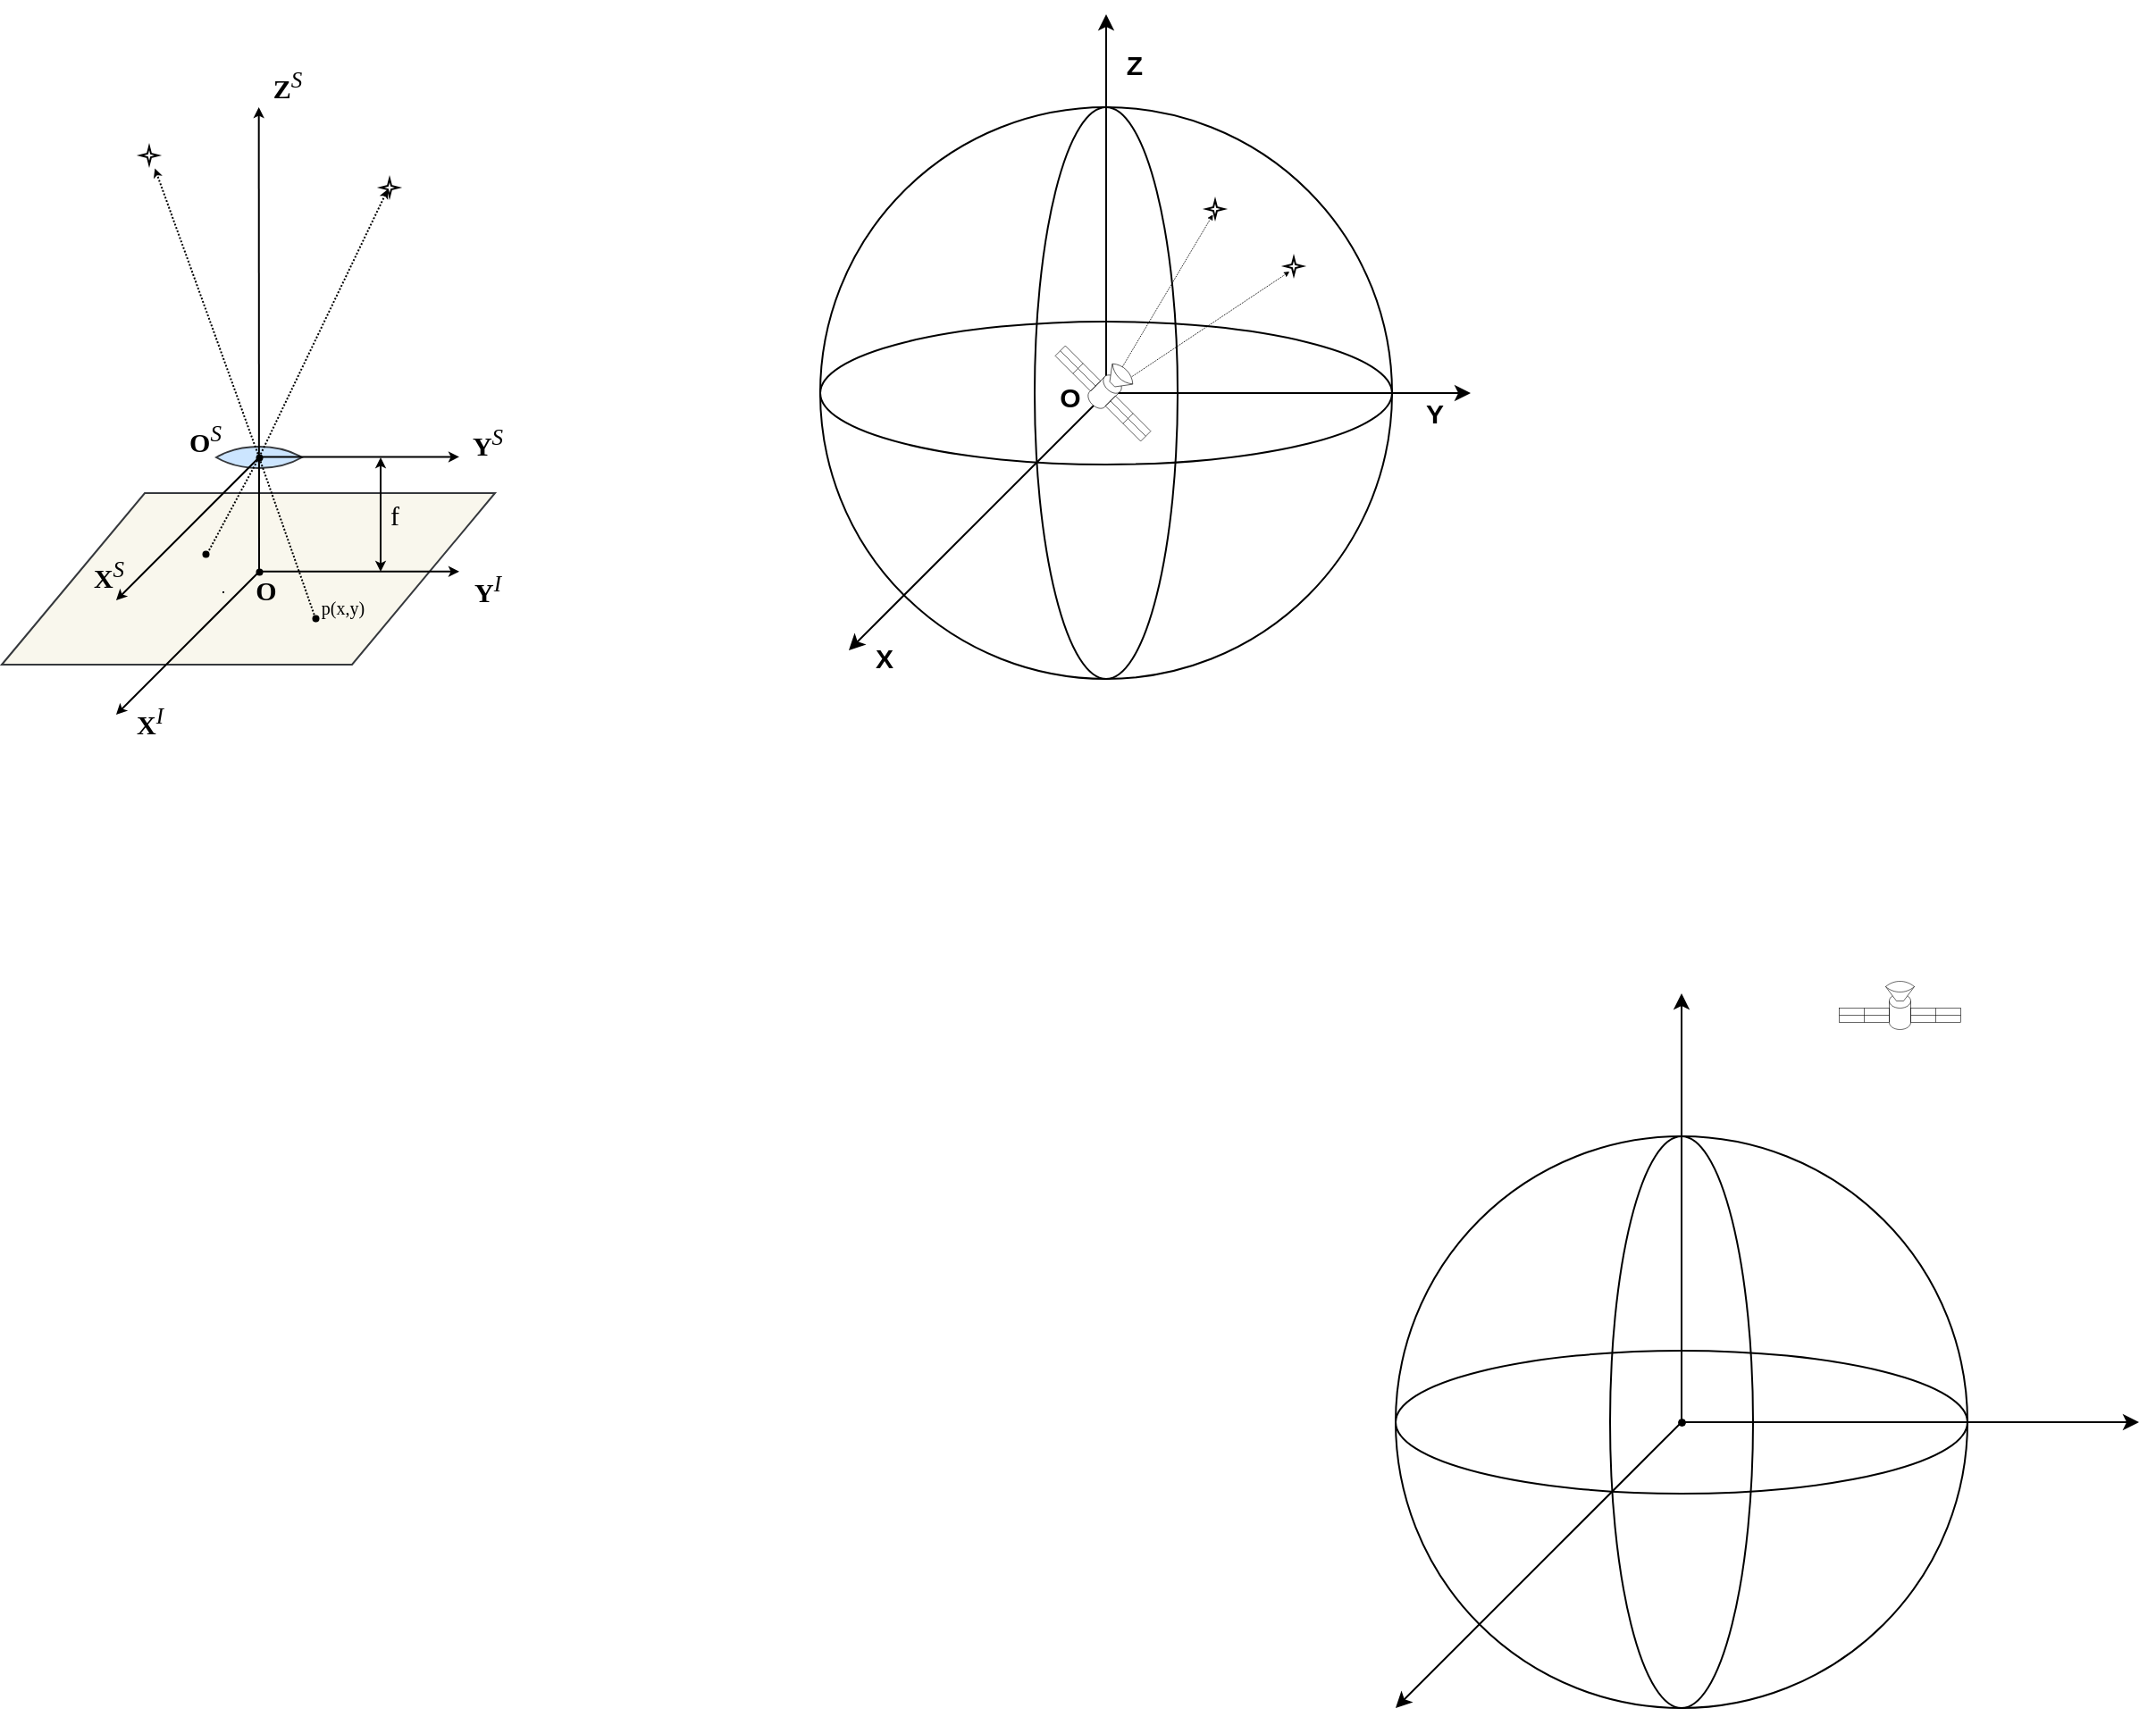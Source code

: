 <mxfile version="24.8.3">
  <diagram name="第 1 页" id="NaJTH4NIzMAEEksRiTwz">
    <mxGraphModel dx="1320" dy="711" grid="1" gridSize="4" guides="1" tooltips="1" connect="1" arrows="1" fold="1" page="1" pageScale="1" pageWidth="413" pageHeight="583" background="none" math="0" shadow="0">
      <root>
        <mxCell id="0" />
        <mxCell id="1" parent="0" />
        <mxCell id="goC1J3_DX9Ds1HvQO6Va-15" value="" style="shape=parallelogram;perimeter=parallelogramPerimeter;whiteSpace=wrap;html=1;fixedSize=1;size=80;fillColor=#f9f7ed;strokeColor=#36393d;" vertex="1" parent="1">
          <mxGeometry x="368" y="420" width="276" height="96" as="geometry" />
        </mxCell>
        <mxCell id="goC1J3_DX9Ds1HvQO6Va-205" value="" style="whiteSpace=wrap;html=1;shape=mxgraph.basic.pointed_oval;direction=south;fillColor=#cce5ff;strokeColor=#36393d;" vertex="1" parent="1">
          <mxGeometry x="488" y="392" width="48" height="16" as="geometry" />
        </mxCell>
        <mxCell id="goC1J3_DX9Ds1HvQO6Va-1" value="" style="endArrow=classic;html=1;rounded=0;endSize=3;" edge="1" parent="1">
          <mxGeometry width="50" height="50" relative="1" as="geometry">
            <mxPoint x="512" y="464" as="sourcePoint" />
            <mxPoint x="511.83" y="204" as="targetPoint" />
          </mxGeometry>
        </mxCell>
        <mxCell id="goC1J3_DX9Ds1HvQO6Va-2" value="" style="endArrow=classic;html=1;rounded=0;endSize=3;" edge="1" parent="1">
          <mxGeometry width="50" height="50" relative="1" as="geometry">
            <mxPoint x="512" y="399.71" as="sourcePoint" />
            <mxPoint x="624" y="399.71" as="targetPoint" />
          </mxGeometry>
        </mxCell>
        <mxCell id="goC1J3_DX9Ds1HvQO6Va-17" value="" style="endArrow=classic;html=1;rounded=0;endSize=3;" edge="1" parent="1" source="goC1J3_DX9Ds1HvQO6Va-210">
          <mxGeometry width="50" height="50" relative="1" as="geometry">
            <mxPoint x="508" y="396" as="sourcePoint" />
            <mxPoint x="432" y="480" as="targetPoint" />
          </mxGeometry>
        </mxCell>
        <mxCell id="goC1J3_DX9Ds1HvQO6Va-19" value="" style="verticalLabelPosition=bottom;verticalAlign=top;html=1;shape=mxgraph.basic.4_point_star_2;dx=0.8;" vertex="1" parent="1">
          <mxGeometry x="445.5" y="226" width="10" height="10" as="geometry" />
        </mxCell>
        <mxCell id="goC1J3_DX9Ds1HvQO6Va-22" value="" style="verticalLabelPosition=bottom;verticalAlign=top;html=1;shape=mxgraph.basic.4_point_star_2;dx=0.8;" vertex="1" parent="1">
          <mxGeometry x="580" y="244" width="10" height="10" as="geometry" />
        </mxCell>
        <mxCell id="goC1J3_DX9Ds1HvQO6Va-36" value="" style="endArrow=classic;html=1;rounded=0;endSize=3;" edge="1" parent="1">
          <mxGeometry width="50" height="50" relative="1" as="geometry">
            <mxPoint x="512" y="463.88" as="sourcePoint" />
            <mxPoint x="624" y="463.88" as="targetPoint" />
          </mxGeometry>
        </mxCell>
        <mxCell id="goC1J3_DX9Ds1HvQO6Va-37" value="" style="endArrow=classic;html=1;rounded=0;endSize=3;" edge="1" parent="1">
          <mxGeometry width="50" height="50" relative="1" as="geometry">
            <mxPoint x="512" y="464" as="sourcePoint" />
            <mxPoint x="432" y="544" as="targetPoint" />
          </mxGeometry>
        </mxCell>
        <mxCell id="goC1J3_DX9Ds1HvQO6Va-73" value="" style="ellipse;whiteSpace=wrap;html=1;shadow=0;direction=south;fillStyle=auto;fillColor=none;" vertex="1" parent="1">
          <mxGeometry x="1268" y="780" width="80" height="320" as="geometry" />
        </mxCell>
        <mxCell id="goC1J3_DX9Ds1HvQO6Va-145" value="" style="endArrow=classic;html=1;rounded=0;" edge="1" parent="1">
          <mxGeometry width="50" height="50" relative="1" as="geometry">
            <mxPoint x="1308" y="940" as="sourcePoint" />
            <mxPoint x="1308" y="700" as="targetPoint" />
          </mxGeometry>
        </mxCell>
        <mxCell id="goC1J3_DX9Ds1HvQO6Va-146" value="" style="endArrow=classic;html=1;rounded=0;" edge="1" parent="1">
          <mxGeometry width="50" height="50" relative="1" as="geometry">
            <mxPoint x="1308" y="940" as="sourcePoint" />
            <mxPoint x="1564" y="940" as="targetPoint" />
          </mxGeometry>
        </mxCell>
        <mxCell id="goC1J3_DX9Ds1HvQO6Va-147" value="" style="endArrow=classic;html=1;rounded=0;" edge="1" parent="1">
          <mxGeometry width="50" height="50" relative="1" as="geometry">
            <mxPoint x="1308" y="940" as="sourcePoint" />
            <mxPoint x="1148" y="1100" as="targetPoint" />
          </mxGeometry>
        </mxCell>
        <mxCell id="goC1J3_DX9Ds1HvQO6Va-148" value="" style="shape=waypoint;sketch=0;fillStyle=solid;size=6;pointerEvents=1;points=[];fillColor=none;resizable=0;rotatable=0;perimeter=centerPerimeter;snapToPoint=1;strokeWidth=0;" vertex="1" parent="1">
          <mxGeometry x="1298" y="930" width="20" height="20" as="geometry" />
        </mxCell>
        <mxCell id="goC1J3_DX9Ds1HvQO6Va-149" value="" style="ellipse;whiteSpace=wrap;html=1;shadow=0;direction=west;fillStyle=auto;fillColor=none;" vertex="1" parent="1">
          <mxGeometry x="1148" y="900" width="320" height="80" as="geometry" />
        </mxCell>
        <mxCell id="goC1J3_DX9Ds1HvQO6Va-150" value="" style="shape=waypoint;sketch=0;fillStyle=solid;size=6;pointerEvents=1;points=[];fillColor=none;resizable=0;rotatable=0;perimeter=centerPerimeter;snapToPoint=1;strokeWidth=0;" vertex="1" parent="1">
          <mxGeometry x="1298" y="930" width="20" height="20" as="geometry" />
        </mxCell>
        <mxCell id="goC1J3_DX9Ds1HvQO6Va-151" value="" style="ellipse;whiteSpace=wrap;html=1;aspect=fixed;fillColor=none;" vertex="1" parent="1">
          <mxGeometry x="1148" y="780" width="320" height="320" as="geometry" />
        </mxCell>
        <mxCell id="goC1J3_DX9Ds1HvQO6Va-152" value="" style="shape=waypoint;sketch=0;fillStyle=solid;size=6;pointerEvents=1;points=[];fillColor=none;resizable=0;rotatable=0;perimeter=centerPerimeter;snapToPoint=1;strokeWidth=0;" vertex="1" parent="1">
          <mxGeometry x="1298" y="930" width="20" height="20" as="geometry" />
        </mxCell>
        <mxCell id="goC1J3_DX9Ds1HvQO6Va-183" value="" style="group" vertex="1" connectable="0" parent="1">
          <mxGeometry x="1396" y="692" width="68" height="28" as="geometry" />
        </mxCell>
        <mxCell id="goC1J3_DX9Ds1HvQO6Va-155" value="" style="shape=cylinder3;whiteSpace=wrap;html=1;boundedLbl=1;backgroundOutline=1;size=4.0;fillColor=none;strokeWidth=0.3;" vertex="1" parent="goC1J3_DX9Ds1HvQO6Va-183">
          <mxGeometry x="28" y="8" width="12" height="20" as="geometry" />
        </mxCell>
        <mxCell id="goC1J3_DX9Ds1HvQO6Va-156" value="" style="rounded=0;whiteSpace=wrap;html=1;fillColor=none;strokeWidth=0.3;" vertex="1" parent="goC1J3_DX9Ds1HvQO6Va-183">
          <mxGeometry x="40" y="16" width="28" height="8" as="geometry" />
        </mxCell>
        <mxCell id="goC1J3_DX9Ds1HvQO6Va-157" value="" style="endArrow=none;html=1;rounded=0;exitX=0;exitY=0.5;exitDx=0;exitDy=0;entryX=1;entryY=0.5;entryDx=0;entryDy=0;strokeWidth=0.3;" edge="1" parent="goC1J3_DX9Ds1HvQO6Va-183" source="goC1J3_DX9Ds1HvQO6Va-156" target="goC1J3_DX9Ds1HvQO6Va-156">
          <mxGeometry width="50" height="50" relative="1" as="geometry">
            <mxPoint x="24" y="119" as="sourcePoint" />
            <mxPoint x="74" y="69" as="targetPoint" />
          </mxGeometry>
        </mxCell>
        <mxCell id="goC1J3_DX9Ds1HvQO6Va-158" value="" style="endArrow=none;html=1;rounded=0;entryX=0.5;entryY=0;entryDx=0;entryDy=0;exitX=0.5;exitY=1;exitDx=0;exitDy=0;strokeWidth=0.3;" edge="1" parent="goC1J3_DX9Ds1HvQO6Va-183" source="goC1J3_DX9Ds1HvQO6Va-156" target="goC1J3_DX9Ds1HvQO6Va-156">
          <mxGeometry width="50" height="50" relative="1" as="geometry">
            <mxPoint x="24" y="119" as="sourcePoint" />
            <mxPoint x="74" y="69" as="targetPoint" />
          </mxGeometry>
        </mxCell>
        <mxCell id="goC1J3_DX9Ds1HvQO6Va-159" value="" style="shape=trapezoid;perimeter=trapezoidPerimeter;whiteSpace=wrap;html=1;fixedSize=1;fillColor=default;flipV=1;size=6;strokeWidth=0.3;" vertex="1" parent="goC1J3_DX9Ds1HvQO6Va-183">
          <mxGeometry x="26" y="4" width="16" height="8" as="geometry" />
        </mxCell>
        <mxCell id="goC1J3_DX9Ds1HvQO6Va-160" value="" style="rounded=0;whiteSpace=wrap;html=1;fillColor=none;strokeWidth=0.3;" vertex="1" parent="goC1J3_DX9Ds1HvQO6Va-183">
          <mxGeometry y="16" width="28" height="8" as="geometry" />
        </mxCell>
        <mxCell id="goC1J3_DX9Ds1HvQO6Va-161" value="" style="endArrow=none;html=1;rounded=0;exitX=0;exitY=0.5;exitDx=0;exitDy=0;entryX=1;entryY=0.5;entryDx=0;entryDy=0;strokeWidth=0.3;" edge="1" parent="goC1J3_DX9Ds1HvQO6Va-183" source="goC1J3_DX9Ds1HvQO6Va-160" target="goC1J3_DX9Ds1HvQO6Va-160">
          <mxGeometry width="50" height="50" relative="1" as="geometry">
            <mxPoint x="-40" y="115" as="sourcePoint" />
            <mxPoint x="10" y="65" as="targetPoint" />
          </mxGeometry>
        </mxCell>
        <mxCell id="goC1J3_DX9Ds1HvQO6Va-162" value="" style="whiteSpace=wrap;html=1;shape=mxgraph.basic.pointed_oval;fillColor=default;direction=south;strokeWidth=0.3;" vertex="1" parent="goC1J3_DX9Ds1HvQO6Va-183">
          <mxGeometry x="26" width="16" height="8" as="geometry" />
        </mxCell>
        <mxCell id="goC1J3_DX9Ds1HvQO6Va-163" value="" style="endArrow=none;html=1;rounded=0;entryX=0.5;entryY=0;entryDx=0;entryDy=0;exitX=0.5;exitY=1;exitDx=0;exitDy=0;strokeWidth=0.3;" edge="1" parent="goC1J3_DX9Ds1HvQO6Va-183" source="goC1J3_DX9Ds1HvQO6Va-160" target="goC1J3_DX9Ds1HvQO6Va-160">
          <mxGeometry width="50" height="50" relative="1" as="geometry">
            <mxPoint x="-40" y="115" as="sourcePoint" />
            <mxPoint x="10" y="65" as="targetPoint" />
          </mxGeometry>
        </mxCell>
        <mxCell id="goC1J3_DX9Ds1HvQO6Va-209" value="" style="endArrow=classic;html=1;rounded=0;entryX=0.817;entryY=1.229;entryDx=0;entryDy=0;entryPerimeter=0;exitX=0.583;exitY=0.295;exitDx=0;exitDy=0;exitPerimeter=0;dashed=1;dashPattern=1 1;endSize=2;" edge="1" parent="1" source="goC1J3_DX9Ds1HvQO6Va-210" target="goC1J3_DX9Ds1HvQO6Va-19">
          <mxGeometry width="50" height="50" relative="1" as="geometry">
            <mxPoint x="553.5" y="360" as="sourcePoint" />
            <mxPoint x="600.5" y="300" as="targetPoint" />
          </mxGeometry>
        </mxCell>
        <mxCell id="goC1J3_DX9Ds1HvQO6Va-210" value="" style="shape=waypoint;sketch=0;fillStyle=solid;size=6;pointerEvents=1;points=[];fillColor=none;resizable=0;rotatable=0;perimeter=centerPerimeter;snapToPoint=1;strokeWidth=0;" vertex="1" parent="1">
          <mxGeometry x="502" y="390" width="20" height="20" as="geometry" />
        </mxCell>
        <mxCell id="goC1J3_DX9Ds1HvQO6Va-211" value="" style="shape=waypoint;sketch=0;fillStyle=solid;size=6;pointerEvents=1;points=[];fillColor=none;resizable=0;rotatable=0;perimeter=centerPerimeter;snapToPoint=1;strokeWidth=0;" vertex="1" parent="1">
          <mxGeometry x="502" y="454" width="20" height="20" as="geometry" />
        </mxCell>
        <mxCell id="goC1J3_DX9Ds1HvQO6Va-213" value="" style="endArrow=none;html=1;rounded=0;dashed=1;dashPattern=1 1;" edge="1" parent="1" source="goC1J3_DX9Ds1HvQO6Va-221" target="goC1J3_DX9Ds1HvQO6Va-210">
          <mxGeometry width="50" height="50" relative="1" as="geometry">
            <mxPoint x="544" y="492" as="sourcePoint" />
            <mxPoint x="578.5" y="496" as="targetPoint" />
          </mxGeometry>
        </mxCell>
        <mxCell id="goC1J3_DX9Ds1HvQO6Va-215" value="" style="endArrow=classic;html=1;rounded=0;entryX=0.4;entryY=0.6;entryDx=0;entryDy=0;entryPerimeter=0;dashed=1;dashPattern=1 1;endSize=2;" edge="1" parent="1" target="goC1J3_DX9Ds1HvQO6Va-22">
          <mxGeometry width="50" height="50" relative="1" as="geometry">
            <mxPoint x="512" y="400" as="sourcePoint" />
            <mxPoint x="563" y="222" as="targetPoint" />
          </mxGeometry>
        </mxCell>
        <mxCell id="goC1J3_DX9Ds1HvQO6Va-218" value="" style="endArrow=none;html=1;rounded=0;dashed=1;dashPattern=1 1;" edge="1" parent="1" target="goC1J3_DX9Ds1HvQO6Va-210">
          <mxGeometry width="50" height="50" relative="1" as="geometry">
            <mxPoint x="484" y="452" as="sourcePoint" />
            <mxPoint x="492" y="396" as="targetPoint" />
          </mxGeometry>
        </mxCell>
        <mxCell id="goC1J3_DX9Ds1HvQO6Va-220" value="" style="shape=waypoint;sketch=0;fillStyle=solid;size=6;pointerEvents=1;points=[];fillColor=none;resizable=0;rotatable=0;perimeter=centerPerimeter;snapToPoint=1;strokeWidth=0;" vertex="1" parent="1">
          <mxGeometry x="472" y="444" width="20" height="20" as="geometry" />
        </mxCell>
        <mxCell id="goC1J3_DX9Ds1HvQO6Va-224" value="" style="endArrow=none;html=1;rounded=0;dashed=1;dashPattern=1 1;" edge="1" parent="1">
          <mxGeometry width="50" height="50" relative="1" as="geometry">
            <mxPoint x="492" y="476" as="sourcePoint" />
            <mxPoint x="492" y="474" as="targetPoint" />
          </mxGeometry>
        </mxCell>
        <mxCell id="goC1J3_DX9Ds1HvQO6Va-225" value="" style="endArrow=none;html=1;rounded=0;dashed=1;dashPattern=1 1;" edge="1" parent="1" target="goC1J3_DX9Ds1HvQO6Va-221">
          <mxGeometry width="50" height="50" relative="1" as="geometry">
            <mxPoint x="544" y="492" as="sourcePoint" />
            <mxPoint x="512" y="400" as="targetPoint" />
          </mxGeometry>
        </mxCell>
        <mxCell id="goC1J3_DX9Ds1HvQO6Va-221" value="" style="shape=waypoint;sketch=0;fillStyle=solid;size=6;pointerEvents=1;points=[];fillColor=none;resizable=0;rotatable=0;perimeter=centerPerimeter;snapToPoint=1;strokeWidth=0;" vertex="1" parent="1">
          <mxGeometry x="533.5" y="480" width="20" height="20" as="geometry" />
        </mxCell>
        <mxCell id="goC1J3_DX9Ds1HvQO6Va-227" value="&lt;font face=&quot;Times New Roman&quot;&gt;X&lt;/font&gt;&lt;sup&gt;&lt;i style=&quot;font-weight: normal;&quot;&gt;&lt;font face=&quot;Comic Sans MS&quot;&gt;S&lt;/font&gt;&lt;/i&gt;&lt;/sup&gt;" style="text;strokeColor=none;align=center;fillColor=none;html=1;verticalAlign=middle;whiteSpace=wrap;rounded=0;fontStyle=1;fontSize=15;" vertex="1" parent="1">
          <mxGeometry x="420" y="458" width="16" height="16" as="geometry" />
        </mxCell>
        <mxCell id="goC1J3_DX9Ds1HvQO6Va-228" value="O" style="text;strokeColor=none;align=center;fillColor=none;html=1;verticalAlign=middle;whiteSpace=wrap;rounded=0;fontStyle=1;fontSize=15;fontFamily=Times New Roman;" vertex="1" parent="1">
          <mxGeometry x="508" y="466" width="16" height="16" as="geometry" />
        </mxCell>
        <mxCell id="goC1J3_DX9Ds1HvQO6Va-235" value="&lt;font face=&quot;Times New Roman&quot;&gt;Z&lt;/font&gt;&lt;sup&gt;&lt;i style=&quot;font-weight: normal;&quot;&gt;&lt;font face=&quot;Comic Sans MS&quot;&gt;S&lt;/font&gt;&lt;/i&gt;&lt;/sup&gt;" style="text;strokeColor=none;align=center;fillColor=none;html=1;verticalAlign=middle;whiteSpace=wrap;rounded=0;fontStyle=1;fontSize=15;" vertex="1" parent="1">
          <mxGeometry x="520" y="184" width="16" height="16" as="geometry" />
        </mxCell>
        <mxCell id="goC1J3_DX9Ds1HvQO6Va-237" value="&lt;font face=&quot;Times New Roman&quot;&gt;Y&lt;/font&gt;&lt;sup&gt;&lt;i style=&quot;font-weight: normal;&quot;&gt;&lt;font face=&quot;Comic Sans MS&quot;&gt;S&lt;/font&gt;&lt;/i&gt;&lt;/sup&gt;" style="text;strokeColor=none;align=center;fillColor=none;html=1;verticalAlign=middle;whiteSpace=wrap;rounded=0;fontStyle=1;fontSize=15;" vertex="1" parent="1">
          <mxGeometry x="632" y="384" width="16" height="16" as="geometry" />
        </mxCell>
        <mxCell id="goC1J3_DX9Ds1HvQO6Va-238" value="&lt;font face=&quot;Times New Roman&quot;&gt;X&lt;/font&gt;&lt;sup&gt;&lt;i style=&quot;font-weight: normal;&quot;&gt;&lt;font face=&quot;Comic Sans MS&quot;&gt;I&lt;/font&gt;&lt;/i&gt;&lt;/sup&gt;" style="text;strokeColor=none;align=center;fillColor=none;html=1;verticalAlign=middle;whiteSpace=wrap;rounded=0;fontStyle=1;fontSize=15;" vertex="1" parent="1">
          <mxGeometry x="442.5" y="540" width="16" height="16" as="geometry" />
        </mxCell>
        <mxCell id="goC1J3_DX9Ds1HvQO6Va-239" value="&lt;font face=&quot;Times New Roman&quot;&gt;O&lt;/font&gt;&lt;sup&gt;&lt;i style=&quot;font-weight: normal;&quot;&gt;&lt;font face=&quot;Comic Sans MS&quot;&gt;S&lt;/font&gt;&lt;/i&gt;&lt;/sup&gt;" style="text;strokeColor=none;align=center;fillColor=none;html=1;verticalAlign=middle;whiteSpace=wrap;rounded=0;fontStyle=1;fontSize=15;" vertex="1" parent="1">
          <mxGeometry x="474" y="382" width="16" height="16" as="geometry" />
        </mxCell>
        <mxCell id="goC1J3_DX9Ds1HvQO6Va-240" value="&lt;font face=&quot;Times New Roman&quot;&gt;Y&lt;/font&gt;&lt;sup&gt;&lt;i style=&quot;font-weight: normal;&quot;&gt;&lt;font face=&quot;Comic Sans MS&quot;&gt;I&lt;/font&gt;&lt;/i&gt;&lt;/sup&gt;" style="text;strokeColor=none;align=center;fillColor=none;html=1;verticalAlign=middle;whiteSpace=wrap;rounded=0;fontStyle=1;fontSize=15;" vertex="1" parent="1">
          <mxGeometry x="632" y="466" width="16" height="16" as="geometry" />
        </mxCell>
        <mxCell id="goC1J3_DX9Ds1HvQO6Va-242" value="" style="endArrow=classic;startArrow=classic;html=1;rounded=0;startSize=3;endSize=3;" edge="1" parent="1">
          <mxGeometry width="50" height="50" relative="1" as="geometry">
            <mxPoint x="580" y="464" as="sourcePoint" />
            <mxPoint x="580" y="400" as="targetPoint" />
          </mxGeometry>
        </mxCell>
        <mxCell id="goC1J3_DX9Ds1HvQO6Va-243" value="&lt;pre&gt;&lt;font face=&quot;Comic Sans MS&quot;&gt;f&lt;/font&gt;&lt;/pre&gt;" style="text;strokeColor=none;align=center;fillColor=none;html=1;verticalAlign=middle;whiteSpace=wrap;rounded=0;fontStyle=0;fontSize=15;" vertex="1" parent="1">
          <mxGeometry x="580" y="424" width="16" height="16" as="geometry" />
        </mxCell>
        <mxCell id="goC1J3_DX9Ds1HvQO6Va-244" value="&lt;pre&gt;&lt;font style=&quot;font-size: 10px;&quot; face=&quot;Times New Roman&quot;&gt;p(x,y)&lt;/font&gt;&lt;/pre&gt;" style="text;strokeColor=none;align=center;fillColor=none;html=1;verticalAlign=middle;whiteSpace=wrap;rounded=0;fontStyle=0;fontSize=15;" vertex="1" parent="1">
          <mxGeometry x="550.5" y="474" width="16" height="16" as="geometry" />
        </mxCell>
        <mxCell id="goC1J3_DX9Ds1HvQO6Va-173" value="" style="ellipse;whiteSpace=wrap;html=1;shadow=0;direction=south;fillStyle=auto;fillColor=none;" vertex="1" parent="1">
          <mxGeometry x="946" y="204" width="80" height="320" as="geometry" />
        </mxCell>
        <mxCell id="goC1J3_DX9Ds1HvQO6Va-174" value="" style="endArrow=classic;html=1;rounded=0;" edge="1" parent="1">
          <mxGeometry width="50" height="50" relative="1" as="geometry">
            <mxPoint x="986" y="364" as="sourcePoint" />
            <mxPoint x="986" y="152" as="targetPoint" />
          </mxGeometry>
        </mxCell>
        <mxCell id="goC1J3_DX9Ds1HvQO6Va-175" value="" style="endArrow=classic;html=1;rounded=0;" edge="1" parent="1">
          <mxGeometry width="50" height="50" relative="1" as="geometry">
            <mxPoint x="986" y="364" as="sourcePoint" />
            <mxPoint x="1190" y="364" as="targetPoint" />
          </mxGeometry>
        </mxCell>
        <mxCell id="goC1J3_DX9Ds1HvQO6Va-176" value="" style="endArrow=classic;html=1;rounded=0;" edge="1" parent="1">
          <mxGeometry width="50" height="50" relative="1" as="geometry">
            <mxPoint x="986" y="364" as="sourcePoint" />
            <mxPoint x="842" y="508" as="targetPoint" />
          </mxGeometry>
        </mxCell>
        <mxCell id="goC1J3_DX9Ds1HvQO6Va-177" value="" style="shape=waypoint;sketch=0;fillStyle=solid;size=6;pointerEvents=1;points=[];fillColor=none;resizable=0;rotatable=0;perimeter=centerPerimeter;snapToPoint=1;strokeWidth=0;" vertex="1" parent="1">
          <mxGeometry x="976" y="354" width="20" height="20" as="geometry" />
        </mxCell>
        <mxCell id="goC1J3_DX9Ds1HvQO6Va-178" value="" style="ellipse;whiteSpace=wrap;html=1;shadow=0;direction=west;fillStyle=auto;fillColor=none;" vertex="1" parent="1">
          <mxGeometry x="826" y="324" width="320" height="80" as="geometry" />
        </mxCell>
        <mxCell id="goC1J3_DX9Ds1HvQO6Va-179" value="" style="shape=waypoint;sketch=0;fillStyle=solid;size=6;pointerEvents=1;points=[];fillColor=none;resizable=0;rotatable=0;perimeter=centerPerimeter;snapToPoint=1;strokeWidth=0;" vertex="1" parent="1">
          <mxGeometry x="976" y="354" width="20" height="20" as="geometry" />
        </mxCell>
        <mxCell id="goC1J3_DX9Ds1HvQO6Va-180" value="" style="ellipse;whiteSpace=wrap;html=1;aspect=fixed;fillColor=none;" vertex="1" parent="1">
          <mxGeometry x="826" y="204" width="320" height="320" as="geometry" />
        </mxCell>
        <mxCell id="goC1J3_DX9Ds1HvQO6Va-181" value="" style="shape=waypoint;sketch=0;fillStyle=solid;size=6;pointerEvents=1;points=[];fillColor=none;resizable=0;rotatable=0;perimeter=centerPerimeter;snapToPoint=1;strokeWidth=0;" vertex="1" parent="1">
          <mxGeometry x="976" y="354" width="20" height="20" as="geometry" />
        </mxCell>
        <mxCell id="goC1J3_DX9Ds1HvQO6Va-195" value="" style="verticalLabelPosition=bottom;verticalAlign=top;html=1;shape=mxgraph.basic.4_point_star_2;dx=0.8;" vertex="1" parent="1">
          <mxGeometry x="1042" y="256" width="10" height="10" as="geometry" />
        </mxCell>
        <mxCell id="goC1J3_DX9Ds1HvQO6Va-196" value="" style="verticalLabelPosition=bottom;verticalAlign=top;html=1;shape=mxgraph.basic.4_point_star_2;dx=0.8;" vertex="1" parent="1">
          <mxGeometry x="1086" y="288" width="10" height="10" as="geometry" />
        </mxCell>
        <mxCell id="goC1J3_DX9Ds1HvQO6Va-198" value="" style="endArrow=classic;html=1;rounded=0;strokeWidth=0.5;dashed=1;dashPattern=1 1;endSize=2;entryX=0.354;entryY=0.781;entryDx=0;entryDy=0;entryPerimeter=0;" edge="1" parent="1" source="goC1J3_DX9Ds1HvQO6Va-181" target="goC1J3_DX9Ds1HvQO6Va-195">
          <mxGeometry width="50" height="50" relative="1" as="geometry">
            <mxPoint x="906" y="294" as="sourcePoint" />
            <mxPoint x="956" y="244" as="targetPoint" />
          </mxGeometry>
        </mxCell>
        <mxCell id="goC1J3_DX9Ds1HvQO6Va-200" value="" style="endArrow=classic;html=1;rounded=0;strokeWidth=0.5;dashed=1;dashPattern=1 1;endSize=2;entryX=0.242;entryY=0.773;entryDx=0;entryDy=0;entryPerimeter=0;" edge="1" parent="1" source="goC1J3_DX9Ds1HvQO6Va-181" target="goC1J3_DX9Ds1HvQO6Va-196">
          <mxGeometry width="50" height="50" relative="1" as="geometry">
            <mxPoint x="990" y="368" as="sourcePoint" />
            <mxPoint x="1050" y="268" as="targetPoint" />
          </mxGeometry>
        </mxCell>
        <mxCell id="goC1J3_DX9Ds1HvQO6Va-194" value="" style="group;rotation=45;" vertex="1" connectable="0" parent="1">
          <mxGeometry x="954" y="346" width="68" height="28" as="geometry" />
        </mxCell>
        <mxCell id="goC1J3_DX9Ds1HvQO6Va-185" value="" style="shape=cylinder3;whiteSpace=wrap;html=1;boundedLbl=1;backgroundOutline=1;size=4.0;fillColor=default;strokeWidth=0.3;rotation=45;" vertex="1" parent="goC1J3_DX9Ds1HvQO6Va-194">
          <mxGeometry x="25" y="7" width="12" height="20" as="geometry" />
        </mxCell>
        <mxCell id="goC1J3_DX9Ds1HvQO6Va-186" value="" style="rounded=0;whiteSpace=wrap;html=1;fillColor=none;strokeWidth=0.3;rotation=45;" vertex="1" parent="goC1J3_DX9Ds1HvQO6Va-194">
          <mxGeometry x="30" y="28" width="28" height="8" as="geometry" />
        </mxCell>
        <mxCell id="goC1J3_DX9Ds1HvQO6Va-187" value="" style="endArrow=none;html=1;rounded=0;exitX=0;exitY=0.5;exitDx=0;exitDy=0;entryX=1;entryY=0.5;entryDx=0;entryDy=0;strokeWidth=0.3;" edge="1" parent="goC1J3_DX9Ds1HvQO6Va-194" source="goC1J3_DX9Ds1HvQO6Va-186" target="goC1J3_DX9Ds1HvQO6Va-186">
          <mxGeometry width="50" height="50" relative="1" as="geometry">
            <mxPoint x="-47" y="81" as="sourcePoint" />
            <mxPoint x="23" y="81" as="targetPoint" />
          </mxGeometry>
        </mxCell>
        <mxCell id="goC1J3_DX9Ds1HvQO6Va-188" value="" style="endArrow=none;html=1;rounded=0;entryX=0.5;entryY=0;entryDx=0;entryDy=0;exitX=0.5;exitY=1;exitDx=0;exitDy=0;strokeWidth=0.3;" edge="1" parent="goC1J3_DX9Ds1HvQO6Va-194" source="goC1J3_DX9Ds1HvQO6Va-186" target="goC1J3_DX9Ds1HvQO6Va-186">
          <mxGeometry width="50" height="50" relative="1" as="geometry">
            <mxPoint x="-47" y="81" as="sourcePoint" />
            <mxPoint x="23" y="81" as="targetPoint" />
          </mxGeometry>
        </mxCell>
        <mxCell id="goC1J3_DX9Ds1HvQO6Va-189" value="" style="shape=trapezoid;perimeter=trapezoidPerimeter;whiteSpace=wrap;html=1;fixedSize=1;fillColor=default;flipV=1;size=6;strokeWidth=0.3;rotation=45;" vertex="1" parent="goC1J3_DX9Ds1HvQO6Va-194">
          <mxGeometry x="30" y="6" width="16" height="8" as="geometry" />
        </mxCell>
        <mxCell id="goC1J3_DX9Ds1HvQO6Va-190" value="" style="rounded=0;whiteSpace=wrap;html=1;fillColor=none;strokeWidth=0.3;rotation=45;" vertex="1" parent="goC1J3_DX9Ds1HvQO6Va-194">
          <mxGeometry x="2" width="28" height="8" as="geometry" />
        </mxCell>
        <mxCell id="goC1J3_DX9Ds1HvQO6Va-191" value="" style="endArrow=none;html=1;rounded=0;exitX=0;exitY=0.5;exitDx=0;exitDy=0;entryX=1;entryY=0.5;entryDx=0;entryDy=0;strokeWidth=0.3;" edge="1" parent="goC1J3_DX9Ds1HvQO6Va-194" source="goC1J3_DX9Ds1HvQO6Va-190" target="goC1J3_DX9Ds1HvQO6Va-190">
          <mxGeometry width="50" height="50" relative="1" as="geometry">
            <mxPoint x="-90" y="33" as="sourcePoint" />
            <mxPoint x="-19" y="33" as="targetPoint" />
          </mxGeometry>
        </mxCell>
        <mxCell id="goC1J3_DX9Ds1HvQO6Va-192" value="" style="whiteSpace=wrap;html=1;shape=mxgraph.basic.pointed_oval;fillColor=default;direction=south;strokeWidth=0.3;rotation=45;" vertex="1" parent="goC1J3_DX9Ds1HvQO6Va-194">
          <mxGeometry x="33" y="3" width="16" height="8" as="geometry" />
        </mxCell>
        <mxCell id="goC1J3_DX9Ds1HvQO6Va-193" value="" style="endArrow=none;html=1;rounded=0;entryX=0.5;entryY=0;entryDx=0;entryDy=0;exitX=0.5;exitY=1;exitDx=0;exitDy=0;strokeWidth=0.3;" edge="1" parent="goC1J3_DX9Ds1HvQO6Va-194" source="goC1J3_DX9Ds1HvQO6Va-190" target="goC1J3_DX9Ds1HvQO6Va-190">
          <mxGeometry width="50" height="50" relative="1" as="geometry">
            <mxPoint x="-90" y="33" as="sourcePoint" />
            <mxPoint x="-19" y="33" as="targetPoint" />
          </mxGeometry>
        </mxCell>
        <mxCell id="goC1J3_DX9Ds1HvQO6Va-204" value="X" style="text;strokeColor=none;align=center;fillColor=none;html=1;verticalAlign=middle;whiteSpace=wrap;rounded=0;fontStyle=1;fontSize=15;" vertex="1" parent="1">
          <mxGeometry x="854" y="504" width="16" height="16" as="geometry" />
        </mxCell>
        <mxCell id="goC1J3_DX9Ds1HvQO6Va-203" value="Y" style="text;strokeColor=none;align=center;fillColor=none;html=1;verticalAlign=middle;whiteSpace=wrap;rounded=0;fontStyle=1;fontSize=15;" vertex="1" parent="1">
          <mxGeometry x="1162" y="367" width="16" height="16" as="geometry" />
        </mxCell>
        <mxCell id="goC1J3_DX9Ds1HvQO6Va-202" value="Z" style="text;strokeColor=none;align=center;fillColor=none;html=1;verticalAlign=middle;whiteSpace=wrap;rounded=0;fontStyle=1;fontSize=15;" vertex="1" parent="1">
          <mxGeometry x="994" y="172" width="16" height="16" as="geometry" />
        </mxCell>
        <mxCell id="goC1J3_DX9Ds1HvQO6Va-201" value="O" style="text;strokeColor=none;align=center;fillColor=none;html=1;verticalAlign=middle;whiteSpace=wrap;rounded=0;fontStyle=1;fontSize=15;" vertex="1" parent="1">
          <mxGeometry x="958" y="358" width="16" height="16" as="geometry" />
        </mxCell>
      </root>
    </mxGraphModel>
  </diagram>
</mxfile>
